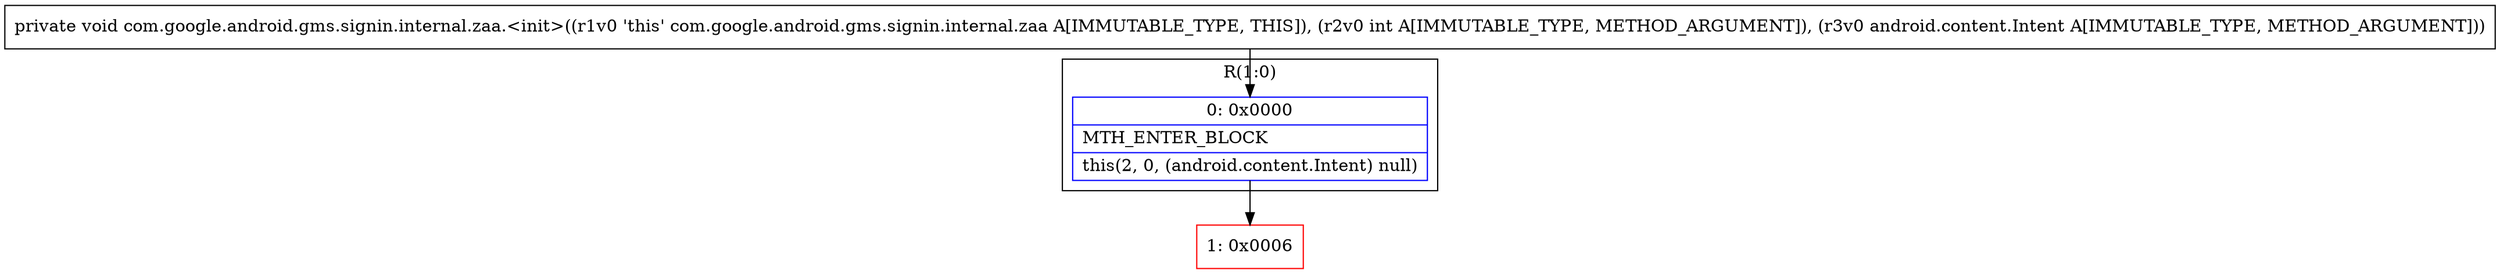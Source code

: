 digraph "CFG forcom.google.android.gms.signin.internal.zaa.\<init\>(ILandroid\/content\/Intent;)V" {
subgraph cluster_Region_678545782 {
label = "R(1:0)";
node [shape=record,color=blue];
Node_0 [shape=record,label="{0\:\ 0x0000|MTH_ENTER_BLOCK\l|this(2, 0, (android.content.Intent) null)\l}"];
}
Node_1 [shape=record,color=red,label="{1\:\ 0x0006}"];
MethodNode[shape=record,label="{private void com.google.android.gms.signin.internal.zaa.\<init\>((r1v0 'this' com.google.android.gms.signin.internal.zaa A[IMMUTABLE_TYPE, THIS]), (r2v0 int A[IMMUTABLE_TYPE, METHOD_ARGUMENT]), (r3v0 android.content.Intent A[IMMUTABLE_TYPE, METHOD_ARGUMENT])) }"];
MethodNode -> Node_0;
Node_0 -> Node_1;
}

